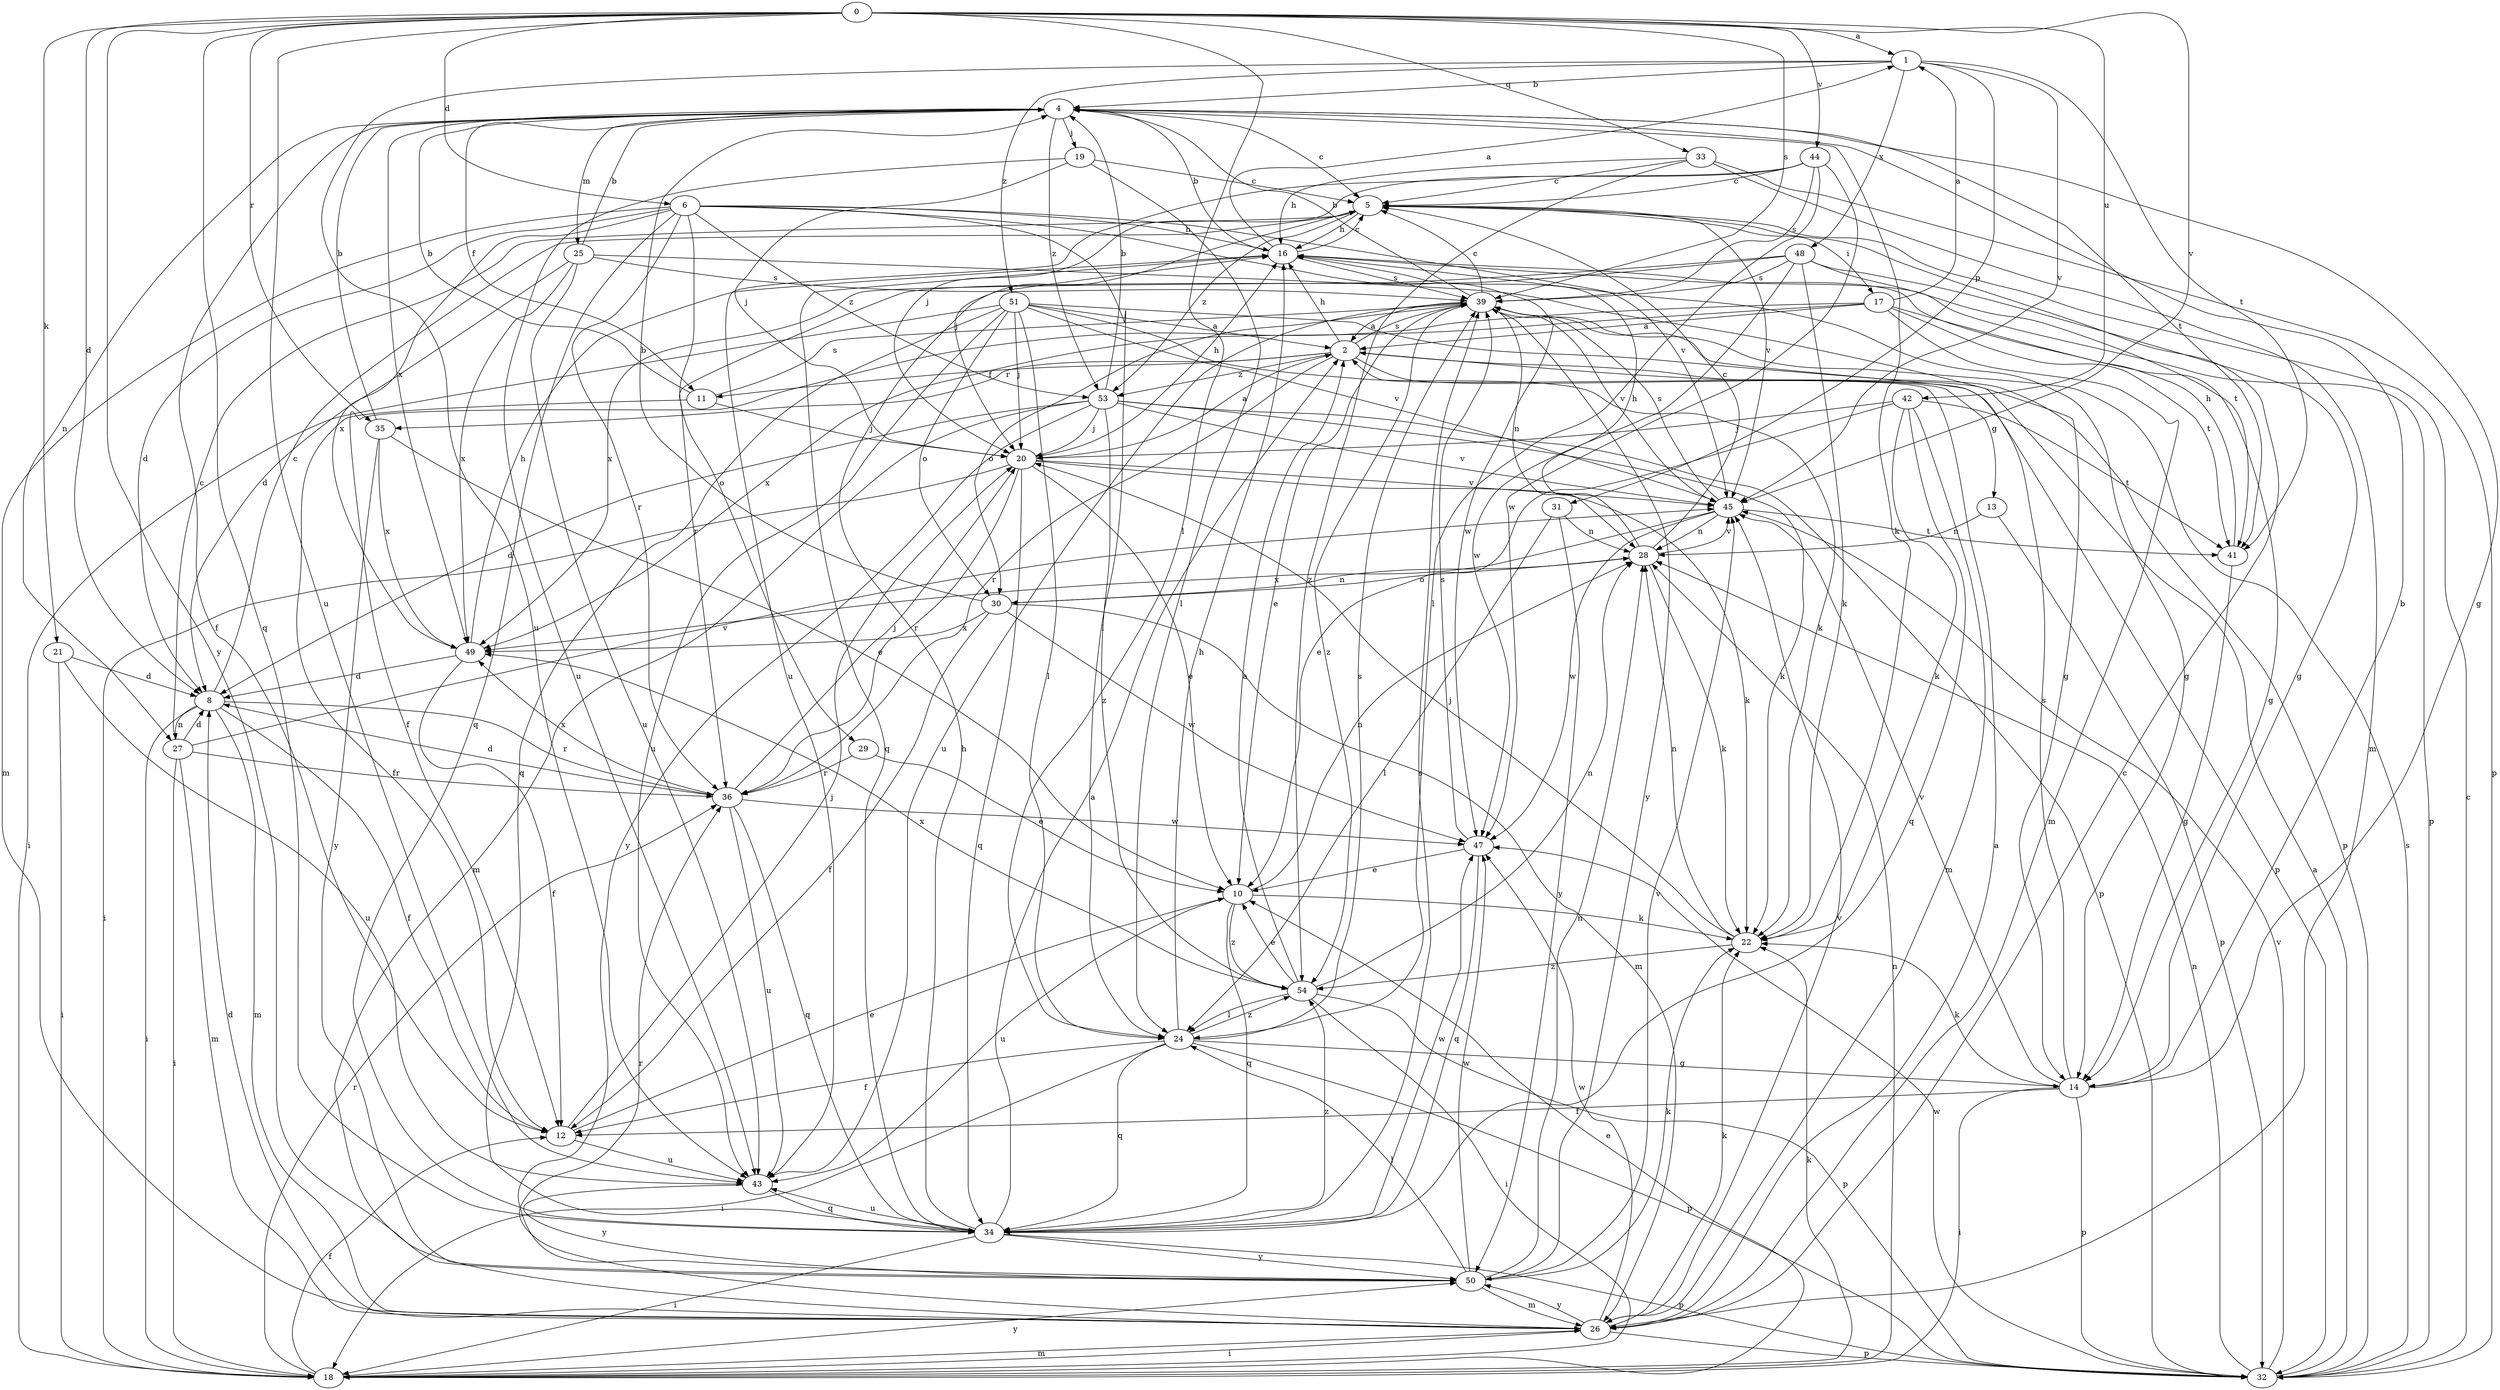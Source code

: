 strict digraph  {
0;
1;
2;
4;
5;
6;
8;
10;
11;
12;
13;
14;
16;
17;
18;
19;
20;
21;
22;
24;
25;
26;
27;
28;
29;
30;
31;
32;
33;
34;
35;
36;
39;
41;
42;
43;
44;
45;
47;
48;
49;
50;
51;
53;
54;
0 -> 1  [label=a];
0 -> 6  [label=d];
0 -> 8  [label=d];
0 -> 21  [label=k];
0 -> 24  [label=l];
0 -> 33  [label=q];
0 -> 34  [label=q];
0 -> 35  [label=r];
0 -> 39  [label=s];
0 -> 42  [label=u];
0 -> 43  [label=u];
0 -> 44  [label=v];
0 -> 45  [label=v];
0 -> 50  [label=y];
1 -> 4  [label=b];
1 -> 31  [label=p];
1 -> 41  [label=t];
1 -> 43  [label=u];
1 -> 45  [label=v];
1 -> 48  [label=x];
1 -> 51  [label=z];
2 -> 11  [label=f];
2 -> 13  [label=g];
2 -> 16  [label=h];
2 -> 32  [label=p];
2 -> 35  [label=r];
2 -> 36  [label=r];
2 -> 39  [label=s];
2 -> 53  [label=z];
4 -> 5  [label=c];
4 -> 11  [label=f];
4 -> 12  [label=f];
4 -> 14  [label=g];
4 -> 19  [label=j];
4 -> 22  [label=k];
4 -> 25  [label=m];
4 -> 27  [label=n];
4 -> 41  [label=t];
4 -> 49  [label=x];
4 -> 53  [label=z];
5 -> 16  [label=h];
5 -> 17  [label=i];
5 -> 20  [label=j];
5 -> 45  [label=v];
5 -> 53  [label=z];
6 -> 8  [label=d];
6 -> 16  [label=h];
6 -> 24  [label=l];
6 -> 26  [label=m];
6 -> 29  [label=o];
6 -> 34  [label=q];
6 -> 36  [label=r];
6 -> 45  [label=v];
6 -> 47  [label=w];
6 -> 49  [label=x];
6 -> 53  [label=z];
8 -> 5  [label=c];
8 -> 12  [label=f];
8 -> 18  [label=i];
8 -> 26  [label=m];
8 -> 27  [label=n];
8 -> 36  [label=r];
10 -> 22  [label=k];
10 -> 28  [label=n];
10 -> 34  [label=q];
10 -> 43  [label=u];
10 -> 54  [label=z];
11 -> 4  [label=b];
11 -> 12  [label=f];
11 -> 20  [label=j];
11 -> 39  [label=s];
12 -> 10  [label=e];
12 -> 20  [label=j];
12 -> 43  [label=u];
13 -> 28  [label=n];
13 -> 32  [label=p];
14 -> 4  [label=b];
14 -> 12  [label=f];
14 -> 18  [label=i];
14 -> 22  [label=k];
14 -> 32  [label=p];
14 -> 39  [label=s];
14 -> 45  [label=v];
16 -> 1  [label=a];
16 -> 4  [label=b];
16 -> 5  [label=c];
16 -> 14  [label=g];
16 -> 32  [label=p];
16 -> 34  [label=q];
16 -> 39  [label=s];
17 -> 1  [label=a];
17 -> 2  [label=a];
17 -> 12  [label=f];
17 -> 14  [label=g];
17 -> 26  [label=m];
17 -> 41  [label=t];
17 -> 49  [label=x];
18 -> 10  [label=e];
18 -> 12  [label=f];
18 -> 22  [label=k];
18 -> 26  [label=m];
18 -> 28  [label=n];
18 -> 36  [label=r];
18 -> 50  [label=y];
19 -> 5  [label=c];
19 -> 20  [label=j];
19 -> 24  [label=l];
19 -> 43  [label=u];
20 -> 2  [label=a];
20 -> 10  [label=e];
20 -> 16  [label=h];
20 -> 18  [label=i];
20 -> 22  [label=k];
20 -> 34  [label=q];
20 -> 36  [label=r];
20 -> 45  [label=v];
21 -> 8  [label=d];
21 -> 18  [label=i];
21 -> 43  [label=u];
22 -> 20  [label=j];
22 -> 28  [label=n];
22 -> 54  [label=z];
24 -> 12  [label=f];
24 -> 14  [label=g];
24 -> 16  [label=h];
24 -> 18  [label=i];
24 -> 32  [label=p];
24 -> 34  [label=q];
24 -> 39  [label=s];
24 -> 54  [label=z];
25 -> 4  [label=b];
25 -> 8  [label=d];
25 -> 14  [label=g];
25 -> 39  [label=s];
25 -> 43  [label=u];
25 -> 49  [label=x];
26 -> 2  [label=a];
26 -> 5  [label=c];
26 -> 8  [label=d];
26 -> 18  [label=i];
26 -> 22  [label=k];
26 -> 32  [label=p];
26 -> 36  [label=r];
26 -> 45  [label=v];
26 -> 47  [label=w];
26 -> 50  [label=y];
27 -> 5  [label=c];
27 -> 8  [label=d];
27 -> 18  [label=i];
27 -> 26  [label=m];
27 -> 36  [label=r];
27 -> 45  [label=v];
28 -> 5  [label=c];
28 -> 16  [label=h];
28 -> 22  [label=k];
28 -> 30  [label=o];
28 -> 45  [label=v];
29 -> 10  [label=e];
29 -> 36  [label=r];
30 -> 4  [label=b];
30 -> 12  [label=f];
30 -> 26  [label=m];
30 -> 28  [label=n];
30 -> 47  [label=w];
30 -> 49  [label=x];
31 -> 24  [label=l];
31 -> 28  [label=n];
31 -> 50  [label=y];
32 -> 2  [label=a];
32 -> 5  [label=c];
32 -> 28  [label=n];
32 -> 39  [label=s];
32 -> 45  [label=v];
32 -> 47  [label=w];
33 -> 5  [label=c];
33 -> 16  [label=h];
33 -> 26  [label=m];
33 -> 32  [label=p];
33 -> 54  [label=z];
34 -> 2  [label=a];
34 -> 16  [label=h];
34 -> 18  [label=i];
34 -> 32  [label=p];
34 -> 39  [label=s];
34 -> 43  [label=u];
34 -> 47  [label=w];
34 -> 50  [label=y];
34 -> 54  [label=z];
35 -> 4  [label=b];
35 -> 10  [label=e];
35 -> 49  [label=x];
35 -> 50  [label=y];
36 -> 8  [label=d];
36 -> 20  [label=j];
36 -> 34  [label=q];
36 -> 43  [label=u];
36 -> 47  [label=w];
36 -> 49  [label=x];
39 -> 2  [label=a];
39 -> 4  [label=b];
39 -> 5  [label=c];
39 -> 10  [label=e];
39 -> 28  [label=n];
39 -> 30  [label=o];
39 -> 43  [label=u];
39 -> 45  [label=v];
39 -> 50  [label=y];
39 -> 54  [label=z];
41 -> 14  [label=g];
41 -> 16  [label=h];
42 -> 10  [label=e];
42 -> 20  [label=j];
42 -> 22  [label=k];
42 -> 26  [label=m];
42 -> 34  [label=q];
42 -> 41  [label=t];
43 -> 34  [label=q];
43 -> 50  [label=y];
44 -> 5  [label=c];
44 -> 20  [label=j];
44 -> 24  [label=l];
44 -> 39  [label=s];
44 -> 43  [label=u];
44 -> 47  [label=w];
45 -> 28  [label=n];
45 -> 39  [label=s];
45 -> 41  [label=t];
45 -> 47  [label=w];
45 -> 49  [label=x];
47 -> 10  [label=e];
47 -> 34  [label=q];
47 -> 39  [label=s];
48 -> 14  [label=g];
48 -> 22  [label=k];
48 -> 36  [label=r];
48 -> 39  [label=s];
48 -> 41  [label=t];
48 -> 47  [label=w];
48 -> 49  [label=x];
49 -> 8  [label=d];
49 -> 12  [label=f];
49 -> 16  [label=h];
50 -> 22  [label=k];
50 -> 24  [label=l];
50 -> 26  [label=m];
50 -> 28  [label=n];
50 -> 45  [label=v];
50 -> 47  [label=w];
51 -> 2  [label=a];
51 -> 18  [label=i];
51 -> 20  [label=j];
51 -> 22  [label=k];
51 -> 24  [label=l];
51 -> 30  [label=o];
51 -> 32  [label=p];
51 -> 34  [label=q];
51 -> 43  [label=u];
51 -> 45  [label=v];
53 -> 4  [label=b];
53 -> 8  [label=d];
53 -> 20  [label=j];
53 -> 22  [label=k];
53 -> 26  [label=m];
53 -> 32  [label=p];
53 -> 45  [label=v];
53 -> 50  [label=y];
53 -> 54  [label=z];
54 -> 2  [label=a];
54 -> 10  [label=e];
54 -> 18  [label=i];
54 -> 24  [label=l];
54 -> 28  [label=n];
54 -> 32  [label=p];
54 -> 49  [label=x];
}
